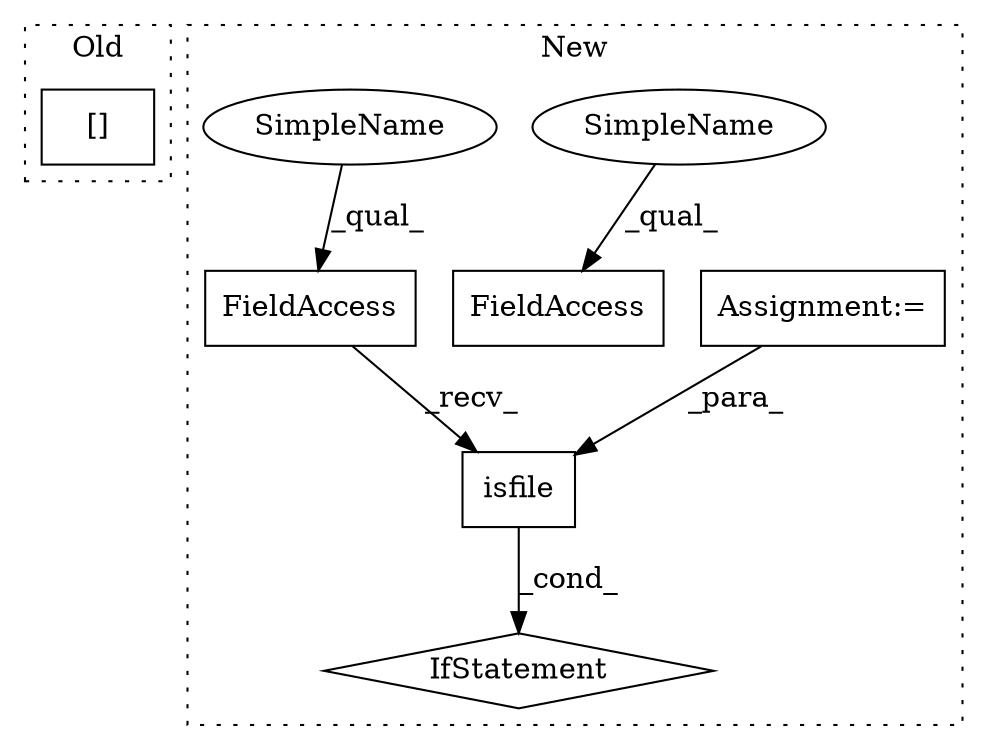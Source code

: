digraph G {
subgraph cluster0 {
1 [label="[]" a="2" s="1659,1665" l="4,1" shape="box"];
label = "Old";
style="dotted";
}
subgraph cluster1 {
2 [label="isfile" a="32" s="1779,1818" l="7,1" shape="box"];
3 [label="FieldAccess" a="22" s="1771" l="7" shape="box"];
4 [label="IfStatement" a="25" s="1753,1963" l="4,2" shape="diamond"];
5 [label="Assignment:=" a="7" s="1880" l="80" shape="box"];
6 [label="FieldAccess" a="22" s="1786" l="7" shape="box"];
7 [label="SimpleName" a="42" s="1786" l="2" shape="ellipse"];
8 [label="SimpleName" a="42" s="1771" l="2" shape="ellipse"];
label = "New";
style="dotted";
}
2 -> 4 [label="_cond_"];
3 -> 2 [label="_recv_"];
5 -> 2 [label="_para_"];
7 -> 6 [label="_qual_"];
8 -> 3 [label="_qual_"];
}